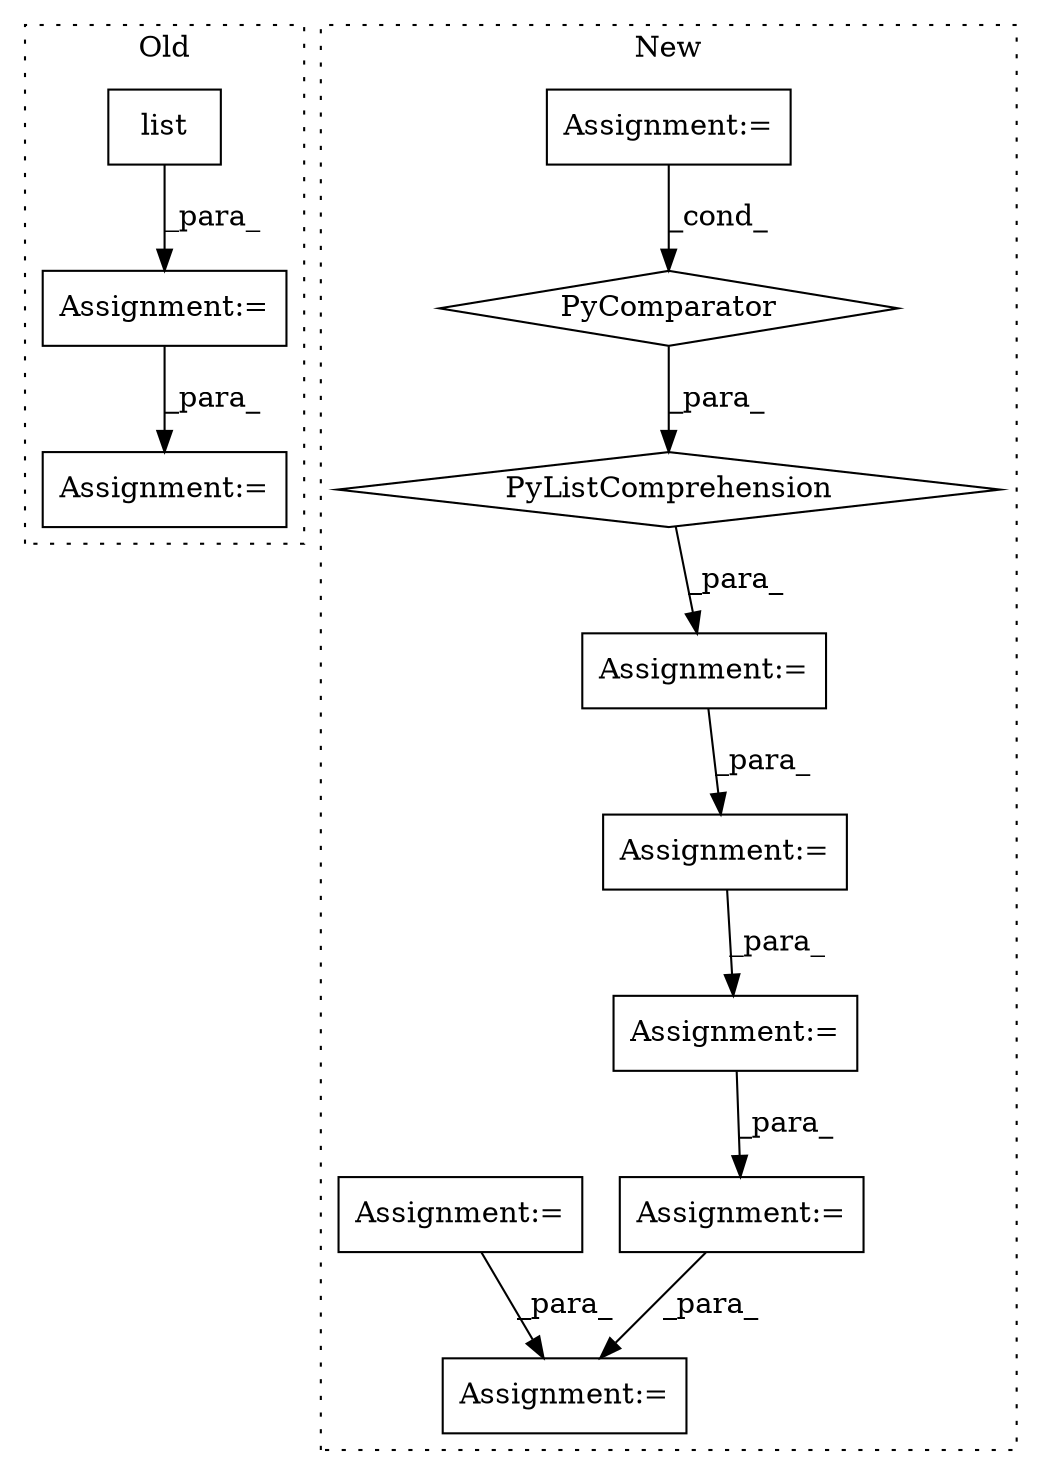 digraph G {
subgraph cluster0 {
1 [label="list" a="32" s="8304,8332" l="5,1" shape="box"];
6 [label="Assignment:=" a="7" s="8379" l="12" shape="box"];
8 [label="Assignment:=" a="7" s="8465" l="25" shape="box"];
label = "Old";
style="dotted";
}
subgraph cluster1 {
2 [label="PyListComprehension" a="109" s="5934" l="142" shape="diamond"];
3 [label="PyComparator" a="113" s="6038" l="30" shape="diamond"];
4 [label="Assignment:=" a="7" s="5871" l="30" shape="box"];
5 [label="Assignment:=" a="7" s="6081" l="1" shape="box"];
7 [label="Assignment:=" a="7" s="6131" l="1" shape="box"];
9 [label="Assignment:=" a="7" s="6270" l="1" shape="box"];
10 [label="Assignment:=" a="7" s="5352" l="12" shape="box"];
11 [label="Assignment:=" a="7" s="6231" l="1" shape="box"];
12 [label="Assignment:=" a="7" s="5922" l="12" shape="box"];
label = "New";
style="dotted";
}
1 -> 8 [label="_para_"];
2 -> 12 [label="_para_"];
3 -> 2 [label="_para_"];
4 -> 3 [label="_cond_"];
5 -> 7 [label="_para_"];
7 -> 11 [label="_para_"];
8 -> 6 [label="_para_"];
10 -> 9 [label="_para_"];
11 -> 9 [label="_para_"];
12 -> 5 [label="_para_"];
}
